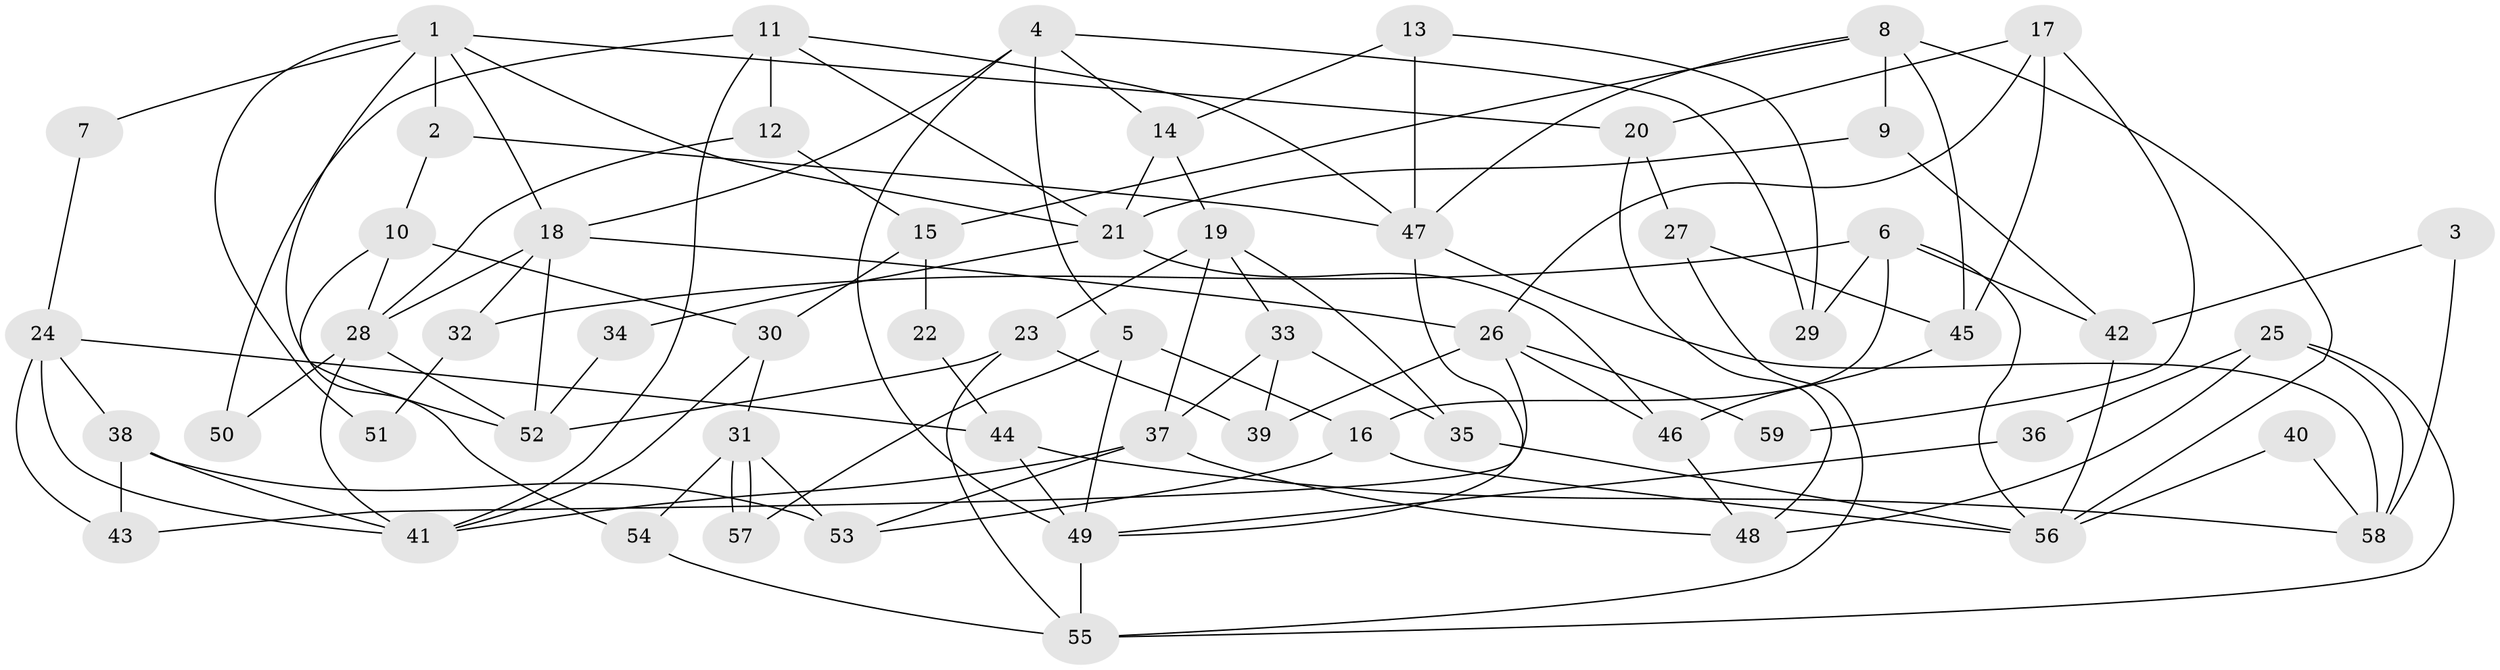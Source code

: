 // coarse degree distribution, {6: 0.20833333333333334, 7: 0.16666666666666666, 5: 0.041666666666666664, 2: 0.125, 8: 0.08333333333333333, 4: 0.16666666666666666, 3: 0.125, 11: 0.041666666666666664, 1: 0.041666666666666664}
// Generated by graph-tools (version 1.1) at 2025/50/03/04/25 22:50:54]
// undirected, 59 vertices, 118 edges
graph export_dot {
  node [color=gray90,style=filled];
  1;
  2;
  3;
  4;
  5;
  6;
  7;
  8;
  9;
  10;
  11;
  12;
  13;
  14;
  15;
  16;
  17;
  18;
  19;
  20;
  21;
  22;
  23;
  24;
  25;
  26;
  27;
  28;
  29;
  30;
  31;
  32;
  33;
  34;
  35;
  36;
  37;
  38;
  39;
  40;
  41;
  42;
  43;
  44;
  45;
  46;
  47;
  48;
  49;
  50;
  51;
  52;
  53;
  54;
  55;
  56;
  57;
  58;
  59;
  1 -- 21;
  1 -- 52;
  1 -- 2;
  1 -- 7;
  1 -- 18;
  1 -- 20;
  1 -- 51;
  2 -- 10;
  2 -- 47;
  3 -- 42;
  3 -- 58;
  4 -- 49;
  4 -- 18;
  4 -- 5;
  4 -- 14;
  4 -- 29;
  5 -- 49;
  5 -- 16;
  5 -- 57;
  6 -- 16;
  6 -- 29;
  6 -- 32;
  6 -- 42;
  6 -- 56;
  7 -- 24;
  8 -- 15;
  8 -- 47;
  8 -- 9;
  8 -- 45;
  8 -- 56;
  9 -- 42;
  9 -- 21;
  10 -- 28;
  10 -- 54;
  10 -- 30;
  11 -- 21;
  11 -- 41;
  11 -- 12;
  11 -- 47;
  11 -- 50;
  12 -- 28;
  12 -- 15;
  13 -- 47;
  13 -- 14;
  13 -- 29;
  14 -- 19;
  14 -- 21;
  15 -- 30;
  15 -- 22;
  16 -- 56;
  16 -- 53;
  17 -- 20;
  17 -- 45;
  17 -- 26;
  17 -- 59;
  18 -- 26;
  18 -- 28;
  18 -- 32;
  18 -- 52;
  19 -- 35;
  19 -- 37;
  19 -- 23;
  19 -- 33;
  20 -- 27;
  20 -- 48;
  21 -- 34;
  21 -- 46;
  22 -- 44;
  23 -- 52;
  23 -- 39;
  23 -- 55;
  24 -- 38;
  24 -- 43;
  24 -- 41;
  24 -- 44;
  25 -- 48;
  25 -- 58;
  25 -- 36;
  25 -- 55;
  26 -- 46;
  26 -- 39;
  26 -- 43;
  26 -- 59;
  27 -- 55;
  27 -- 45;
  28 -- 41;
  28 -- 50;
  28 -- 52;
  30 -- 31;
  30 -- 41;
  31 -- 57;
  31 -- 57;
  31 -- 53;
  31 -- 54;
  32 -- 51;
  33 -- 39;
  33 -- 35;
  33 -- 37;
  34 -- 52;
  35 -- 56;
  36 -- 49;
  37 -- 41;
  37 -- 48;
  37 -- 53;
  38 -- 41;
  38 -- 53;
  38 -- 43;
  40 -- 58;
  40 -- 56;
  42 -- 56;
  44 -- 49;
  44 -- 58;
  45 -- 46;
  46 -- 48;
  47 -- 49;
  47 -- 58;
  49 -- 55;
  54 -- 55;
}
